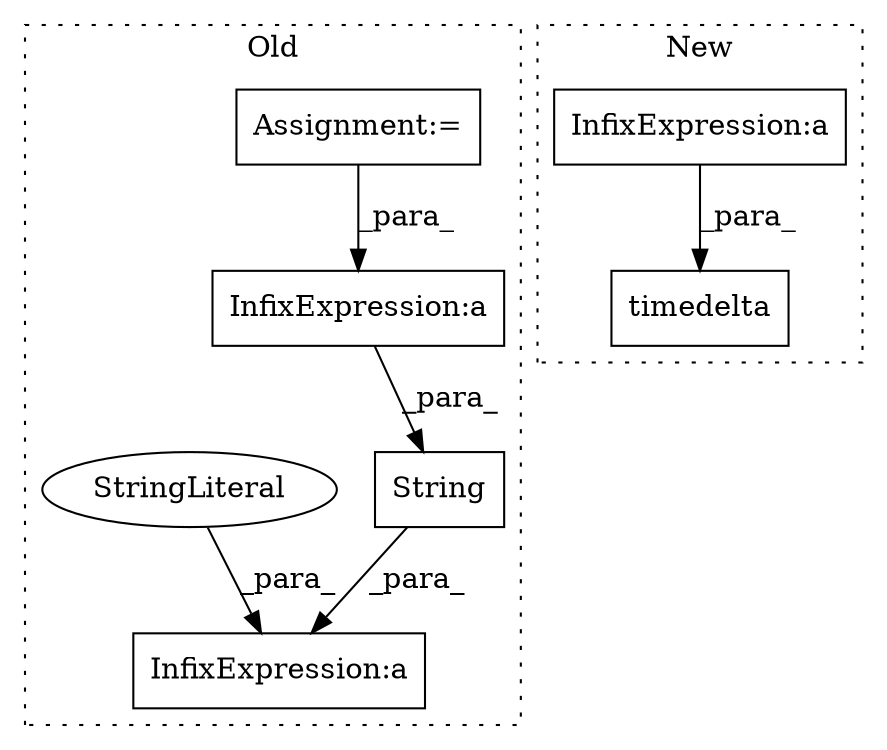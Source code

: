 digraph G {
subgraph cluster0 {
1 [label="String" a="32" s="7609,7669" l="7,1" shape="box"];
4 [label="InfixExpression:a" a="27" s="7649" l="3" shape="box"];
5 [label="Assignment:=" a="7" s="6924" l="1" shape="box"];
6 [label="InfixExpression:a" a="27" s="7606" l="3" shape="box"];
7 [label="StringLiteral" a="45" s="7589" l="17" shape="ellipse"];
label = "Old";
style="dotted";
}
subgraph cluster1 {
2 [label="timedelta" a="32" s="6780,6822" l="10,1" shape="box"];
3 [label="InfixExpression:a" a="27" s="6803" l="3" shape="box"];
label = "New";
style="dotted";
}
1 -> 6 [label="_para_"];
3 -> 2 [label="_para_"];
4 -> 1 [label="_para_"];
5 -> 4 [label="_para_"];
7 -> 6 [label="_para_"];
}